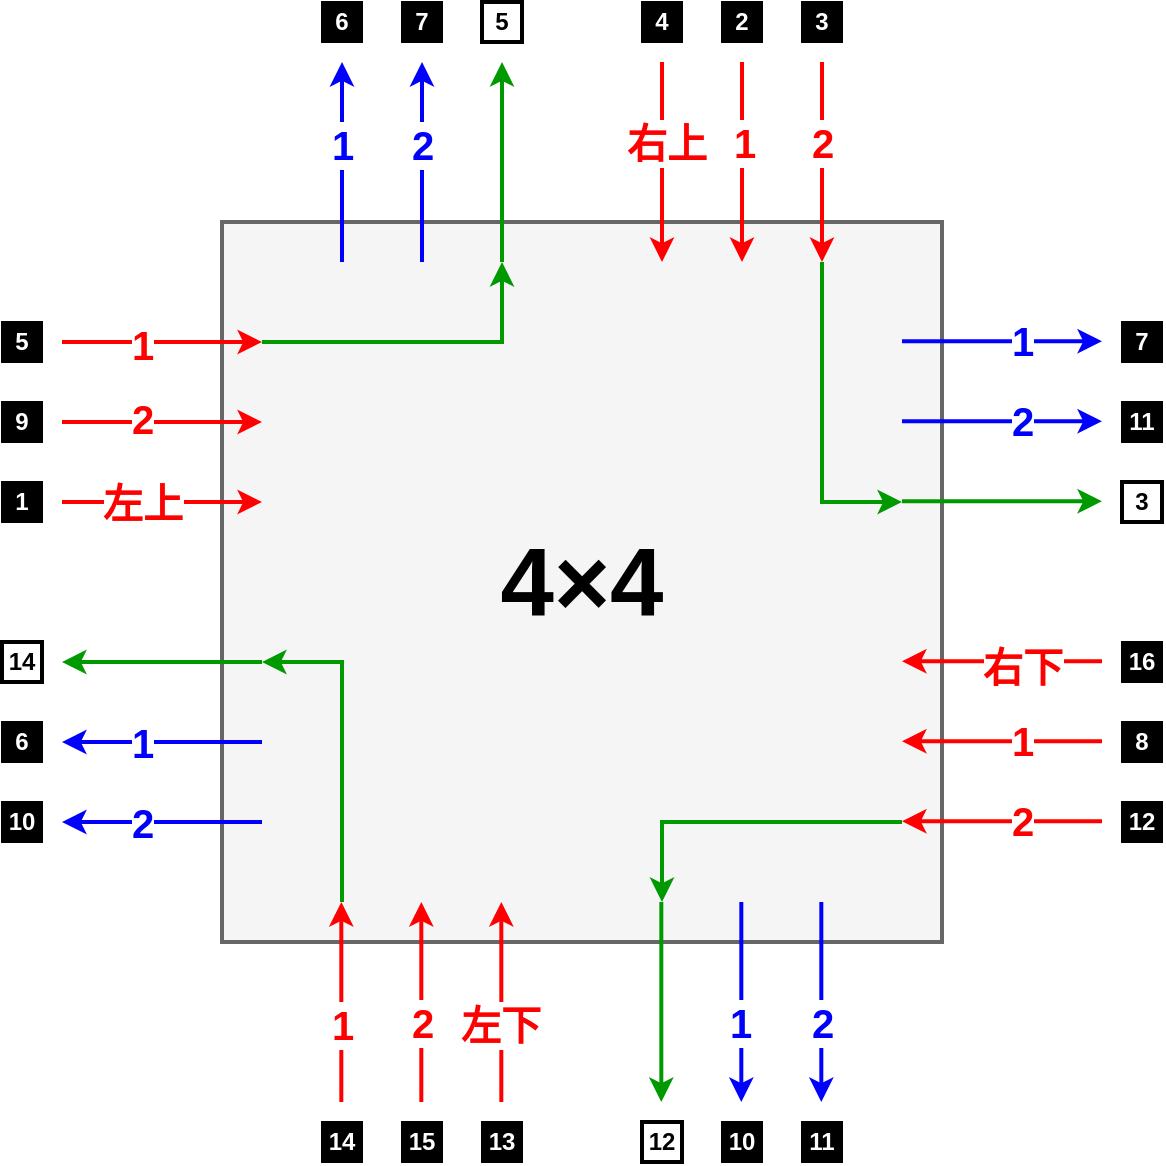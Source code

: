 <mxfile version="15.9.4" type="github">
  <diagram id="34U3bB2nn1moleNT7o-H" name="Page-1">
    <mxGraphModel dx="813" dy="430" grid="1" gridSize="10" guides="1" tooltips="1" connect="1" arrows="1" fold="1" page="1" pageScale="1" pageWidth="827" pageHeight="1169" math="0" shadow="0">
      <root>
        <mxCell id="0" />
        <mxCell id="1" parent="0" />
        <mxCell id="B3VE4itMxpxUhw1qKuWX-1" value="" style="rounded=0;whiteSpace=wrap;html=1;strokeWidth=2;fillColor=#f5f5f5;fontColor=#333333;strokeColor=#666666;" parent="1" vertex="1">
          <mxGeometry x="200" y="160" width="360" height="360" as="geometry" />
        </mxCell>
        <mxCell id="B3VE4itMxpxUhw1qKuWX-2" value="" style="endArrow=classic;html=1;rounded=0;fillColor=#f8cecc;strokeColor=#FF0000;strokeWidth=2;" parent="1" edge="1">
          <mxGeometry width="50" height="50" relative="1" as="geometry">
            <mxPoint x="120" y="220" as="sourcePoint" />
            <mxPoint x="220" y="220" as="targetPoint" />
          </mxGeometry>
        </mxCell>
        <mxCell id="B3VE4itMxpxUhw1qKuWX-30" value="1" style="edgeLabel;html=1;align=center;verticalAlign=middle;resizable=0;points=[];fontSize=20;fontColor=#FF0000;fontStyle=1" parent="B3VE4itMxpxUhw1qKuWX-2" vertex="1" connectable="0">
          <mxGeometry x="-0.55" y="-1" relative="1" as="geometry">
            <mxPoint x="17" as="offset" />
          </mxGeometry>
        </mxCell>
        <mxCell id="B3VE4itMxpxUhw1qKuWX-3" value="" style="endArrow=classic;html=1;rounded=0;fillColor=#f8cecc;strokeColor=#FF0000;strokeWidth=2;" parent="1" edge="1">
          <mxGeometry width="50" height="50" relative="1" as="geometry">
            <mxPoint x="120" y="260" as="sourcePoint" />
            <mxPoint x="220" y="260" as="targetPoint" />
          </mxGeometry>
        </mxCell>
        <mxCell id="B3VE4itMxpxUhw1qKuWX-31" value="&lt;div style=&quot;font-size: 20px;&quot;&gt;2&lt;/div&gt;" style="edgeLabel;html=1;align=center;verticalAlign=middle;resizable=0;points=[];fontSize=20;fontColor=#FF0000;fontStyle=1" parent="B3VE4itMxpxUhw1qKuWX-3" vertex="1" connectable="0">
          <mxGeometry x="-0.5" y="2" relative="1" as="geometry">
            <mxPoint x="15" as="offset" />
          </mxGeometry>
        </mxCell>
        <mxCell id="B3VE4itMxpxUhw1qKuWX-4" value="" style="endArrow=classic;html=1;rounded=0;fillColor=#f8cecc;strokeColor=#FF0000;strokeWidth=2;" parent="1" edge="1">
          <mxGeometry width="50" height="50" relative="1" as="geometry">
            <mxPoint x="120" y="300" as="sourcePoint" />
            <mxPoint x="220" y="300" as="targetPoint" />
          </mxGeometry>
        </mxCell>
        <mxCell id="B3VE4itMxpxUhw1qKuWX-32" value="左上" style="edgeLabel;html=1;align=center;verticalAlign=middle;resizable=0;points=[];fontSize=20;fontColor=#FF0000;fontStyle=1" parent="B3VE4itMxpxUhw1qKuWX-4" vertex="1" connectable="0">
          <mxGeometry x="-0.523" relative="1" as="geometry">
            <mxPoint x="16" as="offset" />
          </mxGeometry>
        </mxCell>
        <mxCell id="B3VE4itMxpxUhw1qKuWX-5" value="" style="endArrow=classic;html=1;rounded=0;strokeColor=#009900;strokeWidth=2;" parent="1" edge="1">
          <mxGeometry width="50" height="50" relative="1" as="geometry">
            <mxPoint x="220" y="380" as="sourcePoint" />
            <mxPoint x="120" y="380" as="targetPoint" />
          </mxGeometry>
        </mxCell>
        <mxCell id="B3VE4itMxpxUhw1qKuWX-6" value="" style="endArrow=classic;html=1;rounded=0;fillColor=#d5e8d4;strokeColor=#0000FF;strokeWidth=2;" parent="1" edge="1">
          <mxGeometry width="50" height="50" relative="1" as="geometry">
            <mxPoint x="220" y="420" as="sourcePoint" />
            <mxPoint x="120" y="420" as="targetPoint" />
          </mxGeometry>
        </mxCell>
        <mxCell id="B3VE4itMxpxUhw1qKuWX-33" value="1" style="edgeLabel;html=1;align=center;verticalAlign=middle;resizable=0;points=[];fontSize=20;fontColor=#0000FF;fontStyle=1" parent="B3VE4itMxpxUhw1qKuWX-6" vertex="1" connectable="0">
          <mxGeometry x="0.399" relative="1" as="geometry">
            <mxPoint x="10" as="offset" />
          </mxGeometry>
        </mxCell>
        <mxCell id="B3VE4itMxpxUhw1qKuWX-7" value="" style="endArrow=classic;html=1;rounded=0;fillColor=#d5e8d4;strokeColor=#0000FF;strokeWidth=2;" parent="1" edge="1">
          <mxGeometry width="50" height="50" relative="1" as="geometry">
            <mxPoint x="220" y="460" as="sourcePoint" />
            <mxPoint x="120" y="460" as="targetPoint" />
          </mxGeometry>
        </mxCell>
        <mxCell id="B3VE4itMxpxUhw1qKuWX-34" value="2" style="edgeLabel;html=1;align=center;verticalAlign=middle;resizable=0;points=[];fontSize=20;fontColor=#0000FF;fontStyle=1" parent="B3VE4itMxpxUhw1qKuWX-7" vertex="1" connectable="0">
          <mxGeometry x="0.372" relative="1" as="geometry">
            <mxPoint x="8" as="offset" />
          </mxGeometry>
        </mxCell>
        <mxCell id="B3VE4itMxpxUhw1qKuWX-8" value="" style="endArrow=classic;html=1;rounded=0;fillColor=#d5e8d4;strokeColor=#0000FF;strokeWidth=2;" parent="1" edge="1">
          <mxGeometry width="50" height="50" relative="1" as="geometry">
            <mxPoint x="540" y="219.66" as="sourcePoint" />
            <mxPoint x="640" y="219.66" as="targetPoint" />
          </mxGeometry>
        </mxCell>
        <mxCell id="B3VE4itMxpxUhw1qKuWX-35" value="1" style="edgeLabel;html=1;align=center;verticalAlign=middle;resizable=0;points=[];fontSize=20;fontColor=#0000FF;fontStyle=1" parent="B3VE4itMxpxUhw1qKuWX-8" vertex="1" connectable="0">
          <mxGeometry x="0.208" y="1" relative="1" as="geometry">
            <mxPoint x="-1" as="offset" />
          </mxGeometry>
        </mxCell>
        <mxCell id="B3VE4itMxpxUhw1qKuWX-9" value="" style="endArrow=classic;html=1;rounded=0;fillColor=#d5e8d4;strokeColor=#0000FF;strokeWidth=2;" parent="1" edge="1">
          <mxGeometry width="50" height="50" relative="1" as="geometry">
            <mxPoint x="540" y="259.66" as="sourcePoint" />
            <mxPoint x="640" y="259.66" as="targetPoint" />
          </mxGeometry>
        </mxCell>
        <mxCell id="B3VE4itMxpxUhw1qKuWX-36" value="2" style="edgeLabel;html=1;align=center;verticalAlign=middle;resizable=0;points=[];fontSize=20;fontColor=#0000FF;fontStyle=1" parent="B3VE4itMxpxUhw1qKuWX-9" vertex="1" connectable="0">
          <mxGeometry x="0.194" y="1" relative="1" as="geometry">
            <mxPoint as="offset" />
          </mxGeometry>
        </mxCell>
        <mxCell id="B3VE4itMxpxUhw1qKuWX-10" value="" style="endArrow=classic;html=1;rounded=0;strokeColor=#009900;strokeWidth=2;" parent="1" edge="1">
          <mxGeometry width="50" height="50" relative="1" as="geometry">
            <mxPoint x="540" y="299.66" as="sourcePoint" />
            <mxPoint x="640" y="299.66" as="targetPoint" />
          </mxGeometry>
        </mxCell>
        <mxCell id="B3VE4itMxpxUhw1qKuWX-11" value="" style="endArrow=classic;html=1;rounded=0;strokeColor=#FF0000;strokeWidth=2;" parent="1" edge="1">
          <mxGeometry width="50" height="50" relative="1" as="geometry">
            <mxPoint x="640" y="379.66" as="sourcePoint" />
            <mxPoint x="540" y="379.66" as="targetPoint" />
          </mxGeometry>
        </mxCell>
        <mxCell id="B3VE4itMxpxUhw1qKuWX-37" value="右下" style="edgeLabel;html=1;align=center;verticalAlign=middle;resizable=0;points=[];fontSize=20;fontColor=#FF0000;fontStyle=1" parent="B3VE4itMxpxUhw1qKuWX-11" vertex="1" connectable="0">
          <mxGeometry x="-0.221" y="2" relative="1" as="geometry">
            <mxPoint x="-1" as="offset" />
          </mxGeometry>
        </mxCell>
        <mxCell id="B3VE4itMxpxUhw1qKuWX-12" value="" style="endArrow=classic;html=1;rounded=0;strokeColor=#FF0000;strokeWidth=2;" parent="1" edge="1">
          <mxGeometry width="50" height="50" relative="1" as="geometry">
            <mxPoint x="640" y="419.66" as="sourcePoint" />
            <mxPoint x="540" y="419.66" as="targetPoint" />
          </mxGeometry>
        </mxCell>
        <mxCell id="B3VE4itMxpxUhw1qKuWX-38" value="1" style="edgeLabel;html=1;align=center;verticalAlign=middle;resizable=0;points=[];fontSize=20;fontColor=#FF0000;fontStyle=1" parent="B3VE4itMxpxUhw1qKuWX-12" vertex="1" connectable="0">
          <mxGeometry x="-0.277" y="-1" relative="1" as="geometry">
            <mxPoint x="-4" as="offset" />
          </mxGeometry>
        </mxCell>
        <mxCell id="B3VE4itMxpxUhw1qKuWX-13" value="" style="endArrow=classic;html=1;rounded=0;strokeColor=#FF0000;strokeWidth=2;" parent="1" edge="1">
          <mxGeometry width="50" height="50" relative="1" as="geometry">
            <mxPoint x="640" y="459.66" as="sourcePoint" />
            <mxPoint x="540" y="459.66" as="targetPoint" />
          </mxGeometry>
        </mxCell>
        <mxCell id="B3VE4itMxpxUhw1qKuWX-39" value="2" style="edgeLabel;html=1;align=center;verticalAlign=middle;resizable=0;points=[];fontSize=20;fontColor=#FF0000;fontStyle=1" parent="B3VE4itMxpxUhw1qKuWX-13" vertex="1" connectable="0">
          <mxGeometry x="-0.277" y="-1" relative="1" as="geometry">
            <mxPoint x="-4" as="offset" />
          </mxGeometry>
        </mxCell>
        <mxCell id="B3VE4itMxpxUhw1qKuWX-14" value="" style="endArrow=classic;html=1;rounded=0;fillColor=#d5e8d4;strokeColor=#0000FF;strokeWidth=2;" parent="1" edge="1">
          <mxGeometry width="50" height="50" relative="1" as="geometry">
            <mxPoint x="260" y="180" as="sourcePoint" />
            <mxPoint x="260" y="80" as="targetPoint" />
          </mxGeometry>
        </mxCell>
        <mxCell id="B3VE4itMxpxUhw1qKuWX-45" value="1" style="edgeLabel;html=1;align=center;verticalAlign=middle;resizable=0;points=[];fontSize=20;fontColor=#0000FF;fontStyle=1" parent="B3VE4itMxpxUhw1qKuWX-14" vertex="1" connectable="0">
          <mxGeometry x="0.166" y="2" relative="1" as="geometry">
            <mxPoint x="2" y="-1" as="offset" />
          </mxGeometry>
        </mxCell>
        <mxCell id="B3VE4itMxpxUhw1qKuWX-15" value="" style="endArrow=classic;html=1;rounded=0;fillColor=#d5e8d4;strokeColor=#0000FF;strokeWidth=2;" parent="1" edge="1">
          <mxGeometry width="50" height="50" relative="1" as="geometry">
            <mxPoint x="300" y="180" as="sourcePoint" />
            <mxPoint x="300" y="80" as="targetPoint" />
          </mxGeometry>
        </mxCell>
        <mxCell id="B3VE4itMxpxUhw1qKuWX-46" value="2" style="edgeLabel;html=1;align=center;verticalAlign=middle;resizable=0;points=[];fontSize=20;fontColor=#0000FF;fontStyle=1" parent="B3VE4itMxpxUhw1qKuWX-15" vertex="1" connectable="0">
          <mxGeometry x="0.235" y="2" relative="1" as="geometry">
            <mxPoint x="2" y="2" as="offset" />
          </mxGeometry>
        </mxCell>
        <mxCell id="B3VE4itMxpxUhw1qKuWX-16" value="" style="endArrow=classic;html=1;rounded=0;fillColor=#f8cecc;strokeColor=#009900;strokeWidth=2;" parent="1" edge="1">
          <mxGeometry width="50" height="50" relative="1" as="geometry">
            <mxPoint x="340" y="180" as="sourcePoint" />
            <mxPoint x="340" y="80" as="targetPoint" />
          </mxGeometry>
        </mxCell>
        <mxCell id="B3VE4itMxpxUhw1qKuWX-17" value="" style="endArrow=classic;html=1;rounded=0;strokeColor=#FF0000;strokeWidth=2;" parent="1" edge="1">
          <mxGeometry width="50" height="50" relative="1" as="geometry">
            <mxPoint x="420" y="80" as="sourcePoint" />
            <mxPoint x="420" y="180" as="targetPoint" />
          </mxGeometry>
        </mxCell>
        <mxCell id="B3VE4itMxpxUhw1qKuWX-47" value="右上" style="edgeLabel;html=1;align=center;verticalAlign=middle;resizable=0;points=[];fontSize=20;fontColor=#FF0000;fontStyle=1" parent="B3VE4itMxpxUhw1qKuWX-17" vertex="1" connectable="0">
          <mxGeometry x="-0.166" y="-2" relative="1" as="geometry">
            <mxPoint x="4" y="-2" as="offset" />
          </mxGeometry>
        </mxCell>
        <mxCell id="B3VE4itMxpxUhw1qKuWX-18" value="" style="endArrow=classic;html=1;rounded=0;strokeColor=#FF0000;strokeWidth=2;" parent="1" edge="1">
          <mxGeometry width="50" height="50" relative="1" as="geometry">
            <mxPoint x="460" y="80" as="sourcePoint" />
            <mxPoint x="460" y="180" as="targetPoint" />
          </mxGeometry>
        </mxCell>
        <mxCell id="B3VE4itMxpxUhw1qKuWX-48" value="1" style="edgeLabel;html=1;align=center;verticalAlign=middle;resizable=0;points=[];fontSize=20;fontColor=#FF0000;fontStyle=1" parent="B3VE4itMxpxUhw1qKuWX-18" vertex="1" connectable="0">
          <mxGeometry x="-0.18" y="-1" relative="1" as="geometry">
            <mxPoint x="2" y="-1" as="offset" />
          </mxGeometry>
        </mxCell>
        <mxCell id="B3VE4itMxpxUhw1qKuWX-19" value="" style="endArrow=classic;html=1;rounded=0;strokeColor=#FF0000;strokeWidth=2;" parent="1" edge="1">
          <mxGeometry width="50" height="50" relative="1" as="geometry">
            <mxPoint x="500" y="80" as="sourcePoint" />
            <mxPoint x="500" y="180" as="targetPoint" />
          </mxGeometry>
        </mxCell>
        <mxCell id="B3VE4itMxpxUhw1qKuWX-49" value="2" style="edgeLabel;html=1;align=center;verticalAlign=middle;resizable=0;points=[];fontSize=20;fontColor=#FF0000;fontStyle=1" parent="B3VE4itMxpxUhw1qKuWX-19" vertex="1" connectable="0">
          <mxGeometry x="-0.221" y="-2" relative="1" as="geometry">
            <mxPoint x="2" y="1" as="offset" />
          </mxGeometry>
        </mxCell>
        <mxCell id="B3VE4itMxpxUhw1qKuWX-20" value="" style="endArrow=classic;html=1;rounded=0;strokeColor=#FF0000;strokeWidth=2;" parent="1" edge="1">
          <mxGeometry width="50" height="50" relative="1" as="geometry">
            <mxPoint x="259.66" y="600" as="sourcePoint" />
            <mxPoint x="259.66" y="500" as="targetPoint" />
          </mxGeometry>
        </mxCell>
        <mxCell id="B3VE4itMxpxUhw1qKuWX-40" value="1" style="edgeLabel;html=1;align=center;verticalAlign=middle;resizable=0;points=[];fontSize=20;fontColor=#FF0000;fontStyle=1" parent="B3VE4itMxpxUhw1qKuWX-20" vertex="1" connectable="0">
          <mxGeometry x="-0.413" relative="1" as="geometry">
            <mxPoint y="-10" as="offset" />
          </mxGeometry>
        </mxCell>
        <mxCell id="B3VE4itMxpxUhw1qKuWX-21" value="" style="endArrow=classic;html=1;rounded=0;strokeColor=#FF0000;strokeWidth=2;" parent="1" edge="1">
          <mxGeometry width="50" height="50" relative="1" as="geometry">
            <mxPoint x="299.66" y="600" as="sourcePoint" />
            <mxPoint x="299.66" y="500" as="targetPoint" />
          </mxGeometry>
        </mxCell>
        <mxCell id="B3VE4itMxpxUhw1qKuWX-41" value="2" style="edgeLabel;html=1;align=center;verticalAlign=middle;resizable=0;points=[];fontSize=20;fontColor=#FF0000;fontStyle=1" parent="B3VE4itMxpxUhw1qKuWX-21" vertex="1" connectable="0">
          <mxGeometry x="-0.358" y="3" relative="1" as="geometry">
            <mxPoint x="3" y="-8" as="offset" />
          </mxGeometry>
        </mxCell>
        <mxCell id="B3VE4itMxpxUhw1qKuWX-22" value="" style="endArrow=classic;html=1;rounded=0;strokeColor=#FF0000;strokeWidth=2;" parent="1" edge="1">
          <mxGeometry width="50" height="50" relative="1" as="geometry">
            <mxPoint x="339.66" y="600" as="sourcePoint" />
            <mxPoint x="339.66" y="500" as="targetPoint" />
          </mxGeometry>
        </mxCell>
        <mxCell id="B3VE4itMxpxUhw1qKuWX-42" value="左下" style="edgeLabel;html=1;align=center;verticalAlign=middle;resizable=0;points=[];fontSize=20;fontColor=#FF0000;fontStyle=1" parent="B3VE4itMxpxUhw1qKuWX-22" vertex="1" connectable="0">
          <mxGeometry x="-0.289" y="1" relative="1" as="geometry">
            <mxPoint y="-4" as="offset" />
          </mxGeometry>
        </mxCell>
        <mxCell id="B3VE4itMxpxUhw1qKuWX-23" value="" style="endArrow=classic;html=1;rounded=0;strokeColor=#009900;strokeWidth=2;" parent="1" edge="1">
          <mxGeometry width="50" height="50" relative="1" as="geometry">
            <mxPoint x="419.66" y="500" as="sourcePoint" />
            <mxPoint x="419.66" y="600" as="targetPoint" />
          </mxGeometry>
        </mxCell>
        <mxCell id="B3VE4itMxpxUhw1qKuWX-24" value="" style="endArrow=classic;html=1;rounded=0;fillColor=#d5e8d4;strokeColor=#0000FF;strokeWidth=2;" parent="1" edge="1">
          <mxGeometry width="50" height="50" relative="1" as="geometry">
            <mxPoint x="459.66" y="500" as="sourcePoint" />
            <mxPoint x="459.66" y="600" as="targetPoint" />
          </mxGeometry>
        </mxCell>
        <mxCell id="B3VE4itMxpxUhw1qKuWX-43" value="1" style="edgeLabel;html=1;align=center;verticalAlign=middle;resizable=0;points=[];fontSize=20;fontColor=#0000FF;fontStyle=1" parent="B3VE4itMxpxUhw1qKuWX-24" vertex="1" connectable="0">
          <mxGeometry x="0.275" y="-1" relative="1" as="geometry">
            <mxPoint y="-4" as="offset" />
          </mxGeometry>
        </mxCell>
        <mxCell id="B3VE4itMxpxUhw1qKuWX-25" value="" style="endArrow=classic;html=1;rounded=0;fillColor=#d5e8d4;strokeColor=#0000FF;strokeWidth=2;" parent="1" edge="1">
          <mxGeometry width="50" height="50" relative="1" as="geometry">
            <mxPoint x="499.66" y="500" as="sourcePoint" />
            <mxPoint x="499.66" y="600" as="targetPoint" />
          </mxGeometry>
        </mxCell>
        <mxCell id="B3VE4itMxpxUhw1qKuWX-44" value="2" style="edgeLabel;html=1;align=center;verticalAlign=middle;resizable=0;points=[];fontSize=20;fontColor=#0000FF;fontStyle=1" parent="B3VE4itMxpxUhw1qKuWX-25" vertex="1" connectable="0">
          <mxGeometry x="0.234" y="-3" relative="1" as="geometry">
            <mxPoint x="3" y="-2" as="offset" />
          </mxGeometry>
        </mxCell>
        <mxCell id="B3VE4itMxpxUhw1qKuWX-26" value="" style="endArrow=classic;html=1;rounded=0;fillColor=#f8cecc;strokeColor=#009900;strokeWidth=2;" parent="1" edge="1">
          <mxGeometry width="50" height="50" relative="1" as="geometry">
            <mxPoint x="220" y="220" as="sourcePoint" />
            <mxPoint x="340" y="180" as="targetPoint" />
            <Array as="points">
              <mxPoint x="340" y="220" />
            </Array>
          </mxGeometry>
        </mxCell>
        <mxCell id="B3VE4itMxpxUhw1qKuWX-27" value="" style="endArrow=classic;html=1;rounded=0;strokeColor=#009900;strokeWidth=2;" parent="1" edge="1">
          <mxGeometry width="50" height="50" relative="1" as="geometry">
            <mxPoint x="500" y="180" as="sourcePoint" />
            <mxPoint x="540" y="300" as="targetPoint" />
            <Array as="points">
              <mxPoint x="500" y="300" />
            </Array>
          </mxGeometry>
        </mxCell>
        <mxCell id="B3VE4itMxpxUhw1qKuWX-28" value="" style="endArrow=classic;html=1;rounded=0;strokeColor=#009900;strokeWidth=2;" parent="1" edge="1">
          <mxGeometry width="50" height="50" relative="1" as="geometry">
            <mxPoint x="540" y="460" as="sourcePoint" />
            <mxPoint x="420" y="500" as="targetPoint" />
            <Array as="points">
              <mxPoint x="420" y="460" />
            </Array>
          </mxGeometry>
        </mxCell>
        <mxCell id="B3VE4itMxpxUhw1qKuWX-29" value="" style="endArrow=classic;html=1;rounded=0;strokeColor=#009900;strokeWidth=2;" parent="1" edge="1">
          <mxGeometry width="50" height="50" relative="1" as="geometry">
            <mxPoint x="260" y="500" as="sourcePoint" />
            <mxPoint x="220" y="380" as="targetPoint" />
            <Array as="points">
              <mxPoint x="260" y="380" />
            </Array>
          </mxGeometry>
        </mxCell>
        <mxCell id="B3VE4itMxpxUhw1qKuWX-50" value="&lt;h1 style=&quot;font-size: 48px;&quot;&gt;&lt;font style=&quot;font-size: 48px;&quot;&gt;4×4&lt;/font&gt;&lt;/h1&gt;" style="text;html=1;align=center;verticalAlign=middle;whiteSpace=wrap;rounded=0;fontSize=48;" parent="1" vertex="1">
          <mxGeometry x="350" y="325" width="60" height="30" as="geometry" />
        </mxCell>
        <mxCell id="m9SCanEVCpvJ-eZS-Ybl-4" value="5" style="rounded=0;whiteSpace=wrap;html=1;fontStyle=1;fillColor=#000000;fontColor=#ffffff;strokeColor=#000000;" vertex="1" parent="1">
          <mxGeometry x="90" y="210" width="20" height="20" as="geometry" />
        </mxCell>
        <mxCell id="m9SCanEVCpvJ-eZS-Ybl-5" value="9" style="rounded=0;whiteSpace=wrap;html=1;fontStyle=1;fillColor=#000000;fontColor=#ffffff;strokeColor=#000000;" vertex="1" parent="1">
          <mxGeometry x="90" y="250" width="20" height="20" as="geometry" />
        </mxCell>
        <mxCell id="m9SCanEVCpvJ-eZS-Ybl-6" value="1" style="rounded=0;whiteSpace=wrap;html=1;fontStyle=1;fillColor=#000000;fontColor=#ffffff;strokeColor=#000000;" vertex="1" parent="1">
          <mxGeometry x="90" y="290" width="20" height="20" as="geometry" />
        </mxCell>
        <mxCell id="m9SCanEVCpvJ-eZS-Ybl-7" value="6" style="rounded=0;whiteSpace=wrap;html=1;fontStyle=1;fillColor=#000000;fontColor=#ffffff;strokeColor=#000000;" vertex="1" parent="1">
          <mxGeometry x="90" y="410" width="20" height="20" as="geometry" />
        </mxCell>
        <mxCell id="m9SCanEVCpvJ-eZS-Ybl-8" value="10" style="rounded=0;whiteSpace=wrap;html=1;fontStyle=1;fillColor=#000000;fontColor=#ffffff;strokeColor=#000000;" vertex="1" parent="1">
          <mxGeometry x="90" y="450" width="20" height="20" as="geometry" />
        </mxCell>
        <mxCell id="m9SCanEVCpvJ-eZS-Ybl-9" value="14" style="rounded=0;whiteSpace=wrap;html=1;fontStyle=1;fillColor=#000000;fontColor=#ffffff;strokeColor=#000000;" vertex="1" parent="1">
          <mxGeometry x="250" y="610" width="20" height="20" as="geometry" />
        </mxCell>
        <mxCell id="m9SCanEVCpvJ-eZS-Ybl-10" value="15" style="rounded=0;whiteSpace=wrap;html=1;fontStyle=1;fillColor=#000000;fontColor=#ffffff;strokeColor=#000000;" vertex="1" parent="1">
          <mxGeometry x="290" y="610" width="20" height="20" as="geometry" />
        </mxCell>
        <mxCell id="m9SCanEVCpvJ-eZS-Ybl-11" value="13" style="rounded=0;whiteSpace=wrap;html=1;fontStyle=1;fillColor=#000000;fontColor=#ffffff;strokeColor=#000000;" vertex="1" parent="1">
          <mxGeometry x="330" y="610" width="20" height="20" as="geometry" />
        </mxCell>
        <mxCell id="m9SCanEVCpvJ-eZS-Ybl-12" value="10" style="rounded=0;whiteSpace=wrap;html=1;fontStyle=1;fillColor=#000000;fontColor=#ffffff;strokeColor=#000000;" vertex="1" parent="1">
          <mxGeometry x="450" y="610" width="20" height="20" as="geometry" />
        </mxCell>
        <mxCell id="m9SCanEVCpvJ-eZS-Ybl-13" value="11" style="rounded=0;whiteSpace=wrap;html=1;fontStyle=1;fillColor=#000000;fontColor=#ffffff;strokeColor=#000000;" vertex="1" parent="1">
          <mxGeometry x="490" y="610" width="20" height="20" as="geometry" />
        </mxCell>
        <mxCell id="m9SCanEVCpvJ-eZS-Ybl-14" value="12" style="rounded=0;whiteSpace=wrap;html=1;fontStyle=1;fillColor=#000000;fontColor=#ffffff;strokeColor=#000000;" vertex="1" parent="1">
          <mxGeometry x="650" y="450" width="20" height="20" as="geometry" />
        </mxCell>
        <mxCell id="m9SCanEVCpvJ-eZS-Ybl-15" value="8" style="rounded=0;whiteSpace=wrap;html=1;fontStyle=1;fillColor=#000000;fontColor=#ffffff;strokeColor=#000000;" vertex="1" parent="1">
          <mxGeometry x="650" y="410" width="20" height="20" as="geometry" />
        </mxCell>
        <mxCell id="m9SCanEVCpvJ-eZS-Ybl-16" value="16" style="rounded=0;whiteSpace=wrap;html=1;fontStyle=1;fillColor=#000000;fontColor=#ffffff;strokeColor=#000000;" vertex="1" parent="1">
          <mxGeometry x="650" y="370" width="20" height="20" as="geometry" />
        </mxCell>
        <mxCell id="m9SCanEVCpvJ-eZS-Ybl-17" value="11" style="rounded=0;whiteSpace=wrap;html=1;fontStyle=1;fillColor=#000000;fontColor=#ffffff;strokeColor=#000000;" vertex="1" parent="1">
          <mxGeometry x="650" y="250" width="20" height="20" as="geometry" />
        </mxCell>
        <mxCell id="m9SCanEVCpvJ-eZS-Ybl-18" value="7" style="rounded=0;whiteSpace=wrap;html=1;fontStyle=1;fillColor=#000000;fontColor=#ffffff;strokeColor=#000000;" vertex="1" parent="1">
          <mxGeometry x="650" y="210" width="20" height="20" as="geometry" />
        </mxCell>
        <mxCell id="m9SCanEVCpvJ-eZS-Ybl-19" value="6" style="rounded=0;whiteSpace=wrap;html=1;fontStyle=1;fillColor=#000000;fontColor=#ffffff;strokeColor=#000000;" vertex="1" parent="1">
          <mxGeometry x="250" y="50" width="20" height="20" as="geometry" />
        </mxCell>
        <mxCell id="m9SCanEVCpvJ-eZS-Ybl-20" value="7" style="rounded=0;whiteSpace=wrap;html=1;fontStyle=1;fillColor=#000000;fontColor=#ffffff;strokeColor=#000000;" vertex="1" parent="1">
          <mxGeometry x="290" y="50" width="20" height="20" as="geometry" />
        </mxCell>
        <mxCell id="m9SCanEVCpvJ-eZS-Ybl-21" value="4" style="rounded=0;whiteSpace=wrap;html=1;fontStyle=1;fillColor=#000000;fontColor=#ffffff;strokeColor=#000000;" vertex="1" parent="1">
          <mxGeometry x="410" y="50" width="20" height="20" as="geometry" />
        </mxCell>
        <mxCell id="m9SCanEVCpvJ-eZS-Ybl-22" value="2" style="rounded=0;whiteSpace=wrap;html=1;fontStyle=1;fillColor=#000000;fontColor=#ffffff;strokeColor=#000000;" vertex="1" parent="1">
          <mxGeometry x="450" y="50" width="20" height="20" as="geometry" />
        </mxCell>
        <mxCell id="m9SCanEVCpvJ-eZS-Ybl-23" value="3" style="rounded=0;whiteSpace=wrap;html=1;fontStyle=1;fillColor=#000000;fontColor=#ffffff;strokeColor=#000000;" vertex="1" parent="1">
          <mxGeometry x="490" y="50" width="20" height="20" as="geometry" />
        </mxCell>
        <mxCell id="m9SCanEVCpvJ-eZS-Ybl-24" value="5" style="rounded=0;whiteSpace=wrap;html=1;fontStyle=1;strokeWidth=2;" vertex="1" parent="1">
          <mxGeometry x="330" y="50" width="20" height="20" as="geometry" />
        </mxCell>
        <mxCell id="m9SCanEVCpvJ-eZS-Ybl-25" value="3" style="rounded=0;whiteSpace=wrap;html=1;fontStyle=1;strokeWidth=2;" vertex="1" parent="1">
          <mxGeometry x="650" y="290" width="20" height="20" as="geometry" />
        </mxCell>
        <mxCell id="m9SCanEVCpvJ-eZS-Ybl-26" value="12" style="rounded=0;whiteSpace=wrap;html=1;fontStyle=1;strokeWidth=2;" vertex="1" parent="1">
          <mxGeometry x="410" y="610" width="20" height="20" as="geometry" />
        </mxCell>
        <mxCell id="m9SCanEVCpvJ-eZS-Ybl-27" value="14" style="rounded=0;whiteSpace=wrap;html=1;fontStyle=1;strokeWidth=2;" vertex="1" parent="1">
          <mxGeometry x="90" y="370" width="20" height="20" as="geometry" />
        </mxCell>
      </root>
    </mxGraphModel>
  </diagram>
</mxfile>
